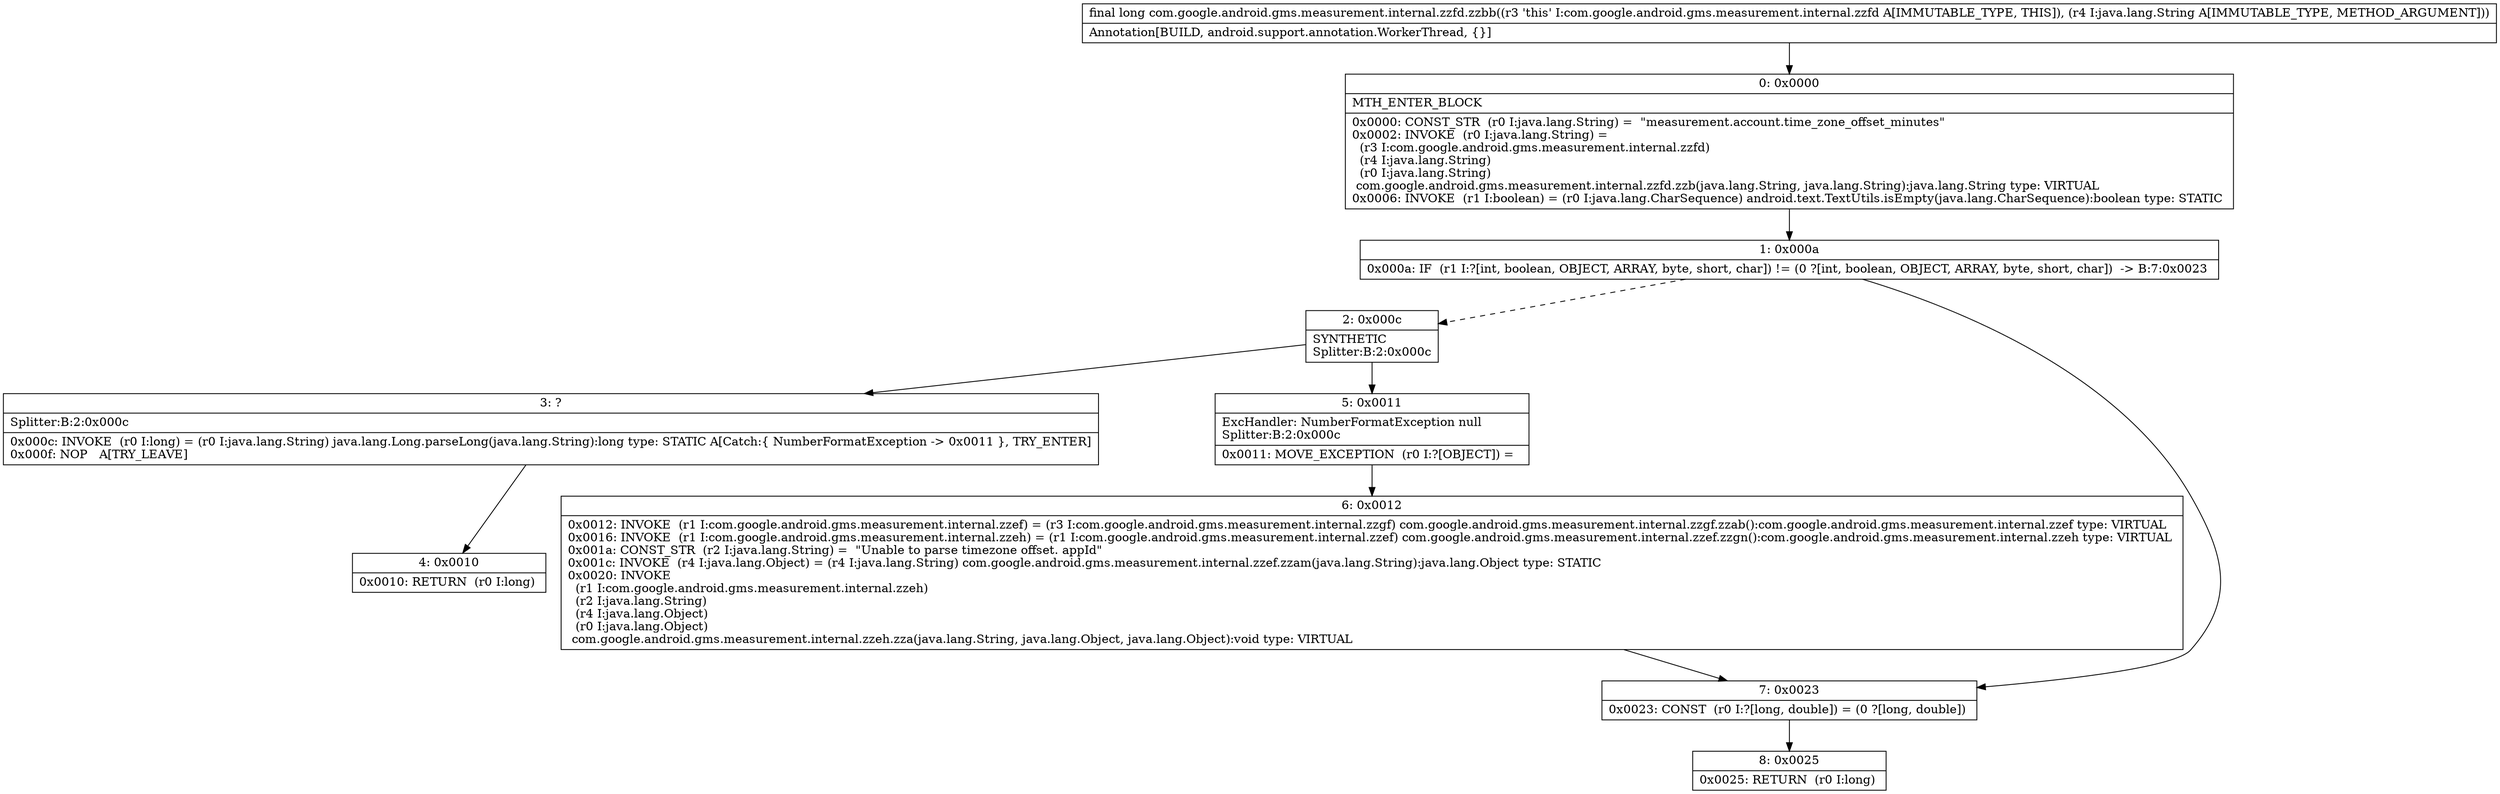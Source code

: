 digraph "CFG forcom.google.android.gms.measurement.internal.zzfd.zzbb(Ljava\/lang\/String;)J" {
Node_0 [shape=record,label="{0\:\ 0x0000|MTH_ENTER_BLOCK\l|0x0000: CONST_STR  (r0 I:java.lang.String) =  \"measurement.account.time_zone_offset_minutes\" \l0x0002: INVOKE  (r0 I:java.lang.String) = \l  (r3 I:com.google.android.gms.measurement.internal.zzfd)\l  (r4 I:java.lang.String)\l  (r0 I:java.lang.String)\l com.google.android.gms.measurement.internal.zzfd.zzb(java.lang.String, java.lang.String):java.lang.String type: VIRTUAL \l0x0006: INVOKE  (r1 I:boolean) = (r0 I:java.lang.CharSequence) android.text.TextUtils.isEmpty(java.lang.CharSequence):boolean type: STATIC \l}"];
Node_1 [shape=record,label="{1\:\ 0x000a|0x000a: IF  (r1 I:?[int, boolean, OBJECT, ARRAY, byte, short, char]) != (0 ?[int, boolean, OBJECT, ARRAY, byte, short, char])  \-\> B:7:0x0023 \l}"];
Node_2 [shape=record,label="{2\:\ 0x000c|SYNTHETIC\lSplitter:B:2:0x000c\l}"];
Node_3 [shape=record,label="{3\:\ ?|Splitter:B:2:0x000c\l|0x000c: INVOKE  (r0 I:long) = (r0 I:java.lang.String) java.lang.Long.parseLong(java.lang.String):long type: STATIC A[Catch:\{ NumberFormatException \-\> 0x0011 \}, TRY_ENTER]\l0x000f: NOP   A[TRY_LEAVE]\l}"];
Node_4 [shape=record,label="{4\:\ 0x0010|0x0010: RETURN  (r0 I:long) \l}"];
Node_5 [shape=record,label="{5\:\ 0x0011|ExcHandler: NumberFormatException null\lSplitter:B:2:0x000c\l|0x0011: MOVE_EXCEPTION  (r0 I:?[OBJECT]) =  \l}"];
Node_6 [shape=record,label="{6\:\ 0x0012|0x0012: INVOKE  (r1 I:com.google.android.gms.measurement.internal.zzef) = (r3 I:com.google.android.gms.measurement.internal.zzgf) com.google.android.gms.measurement.internal.zzgf.zzab():com.google.android.gms.measurement.internal.zzef type: VIRTUAL \l0x0016: INVOKE  (r1 I:com.google.android.gms.measurement.internal.zzeh) = (r1 I:com.google.android.gms.measurement.internal.zzef) com.google.android.gms.measurement.internal.zzef.zzgn():com.google.android.gms.measurement.internal.zzeh type: VIRTUAL \l0x001a: CONST_STR  (r2 I:java.lang.String) =  \"Unable to parse timezone offset. appId\" \l0x001c: INVOKE  (r4 I:java.lang.Object) = (r4 I:java.lang.String) com.google.android.gms.measurement.internal.zzef.zzam(java.lang.String):java.lang.Object type: STATIC \l0x0020: INVOKE  \l  (r1 I:com.google.android.gms.measurement.internal.zzeh)\l  (r2 I:java.lang.String)\l  (r4 I:java.lang.Object)\l  (r0 I:java.lang.Object)\l com.google.android.gms.measurement.internal.zzeh.zza(java.lang.String, java.lang.Object, java.lang.Object):void type: VIRTUAL \l}"];
Node_7 [shape=record,label="{7\:\ 0x0023|0x0023: CONST  (r0 I:?[long, double]) = (0 ?[long, double]) \l}"];
Node_8 [shape=record,label="{8\:\ 0x0025|0x0025: RETURN  (r0 I:long) \l}"];
MethodNode[shape=record,label="{final long com.google.android.gms.measurement.internal.zzfd.zzbb((r3 'this' I:com.google.android.gms.measurement.internal.zzfd A[IMMUTABLE_TYPE, THIS]), (r4 I:java.lang.String A[IMMUTABLE_TYPE, METHOD_ARGUMENT]))  | Annotation[BUILD, android.support.annotation.WorkerThread, \{\}]\l}"];
MethodNode -> Node_0;
Node_0 -> Node_1;
Node_1 -> Node_2[style=dashed];
Node_1 -> Node_7;
Node_2 -> Node_3;
Node_2 -> Node_5;
Node_3 -> Node_4;
Node_5 -> Node_6;
Node_6 -> Node_7;
Node_7 -> Node_8;
}

